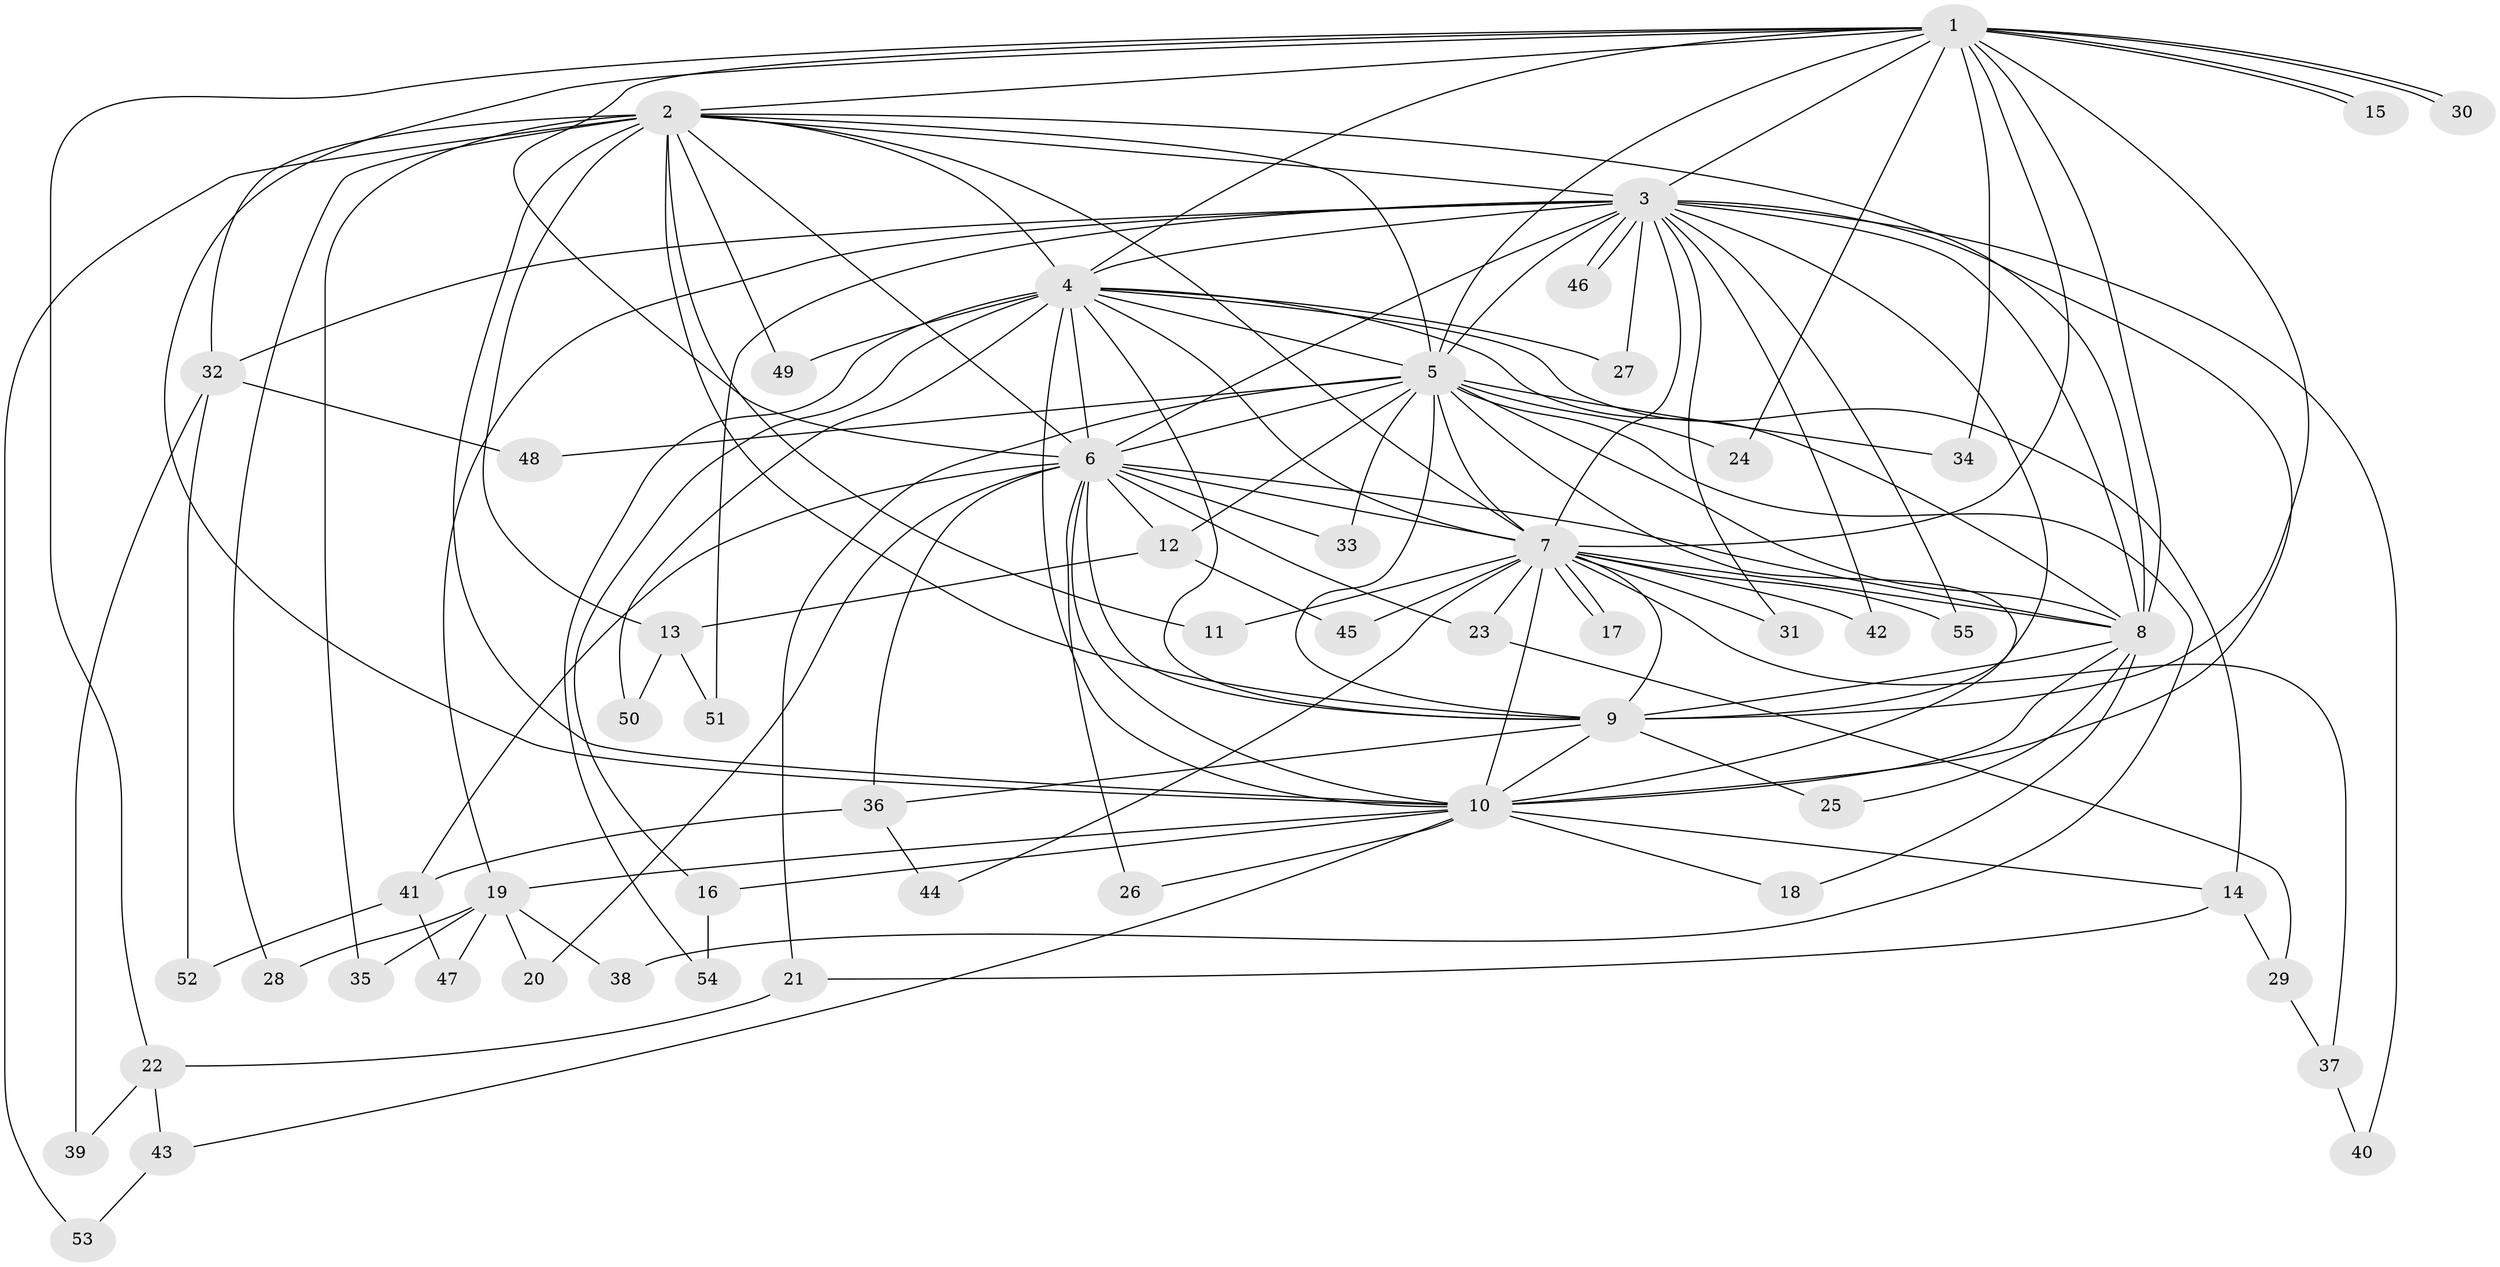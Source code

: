 // Generated by graph-tools (version 1.1) at 2025/25/03/09/25 03:25:50]
// undirected, 55 vertices, 135 edges
graph export_dot {
graph [start="1"]
  node [color=gray90,style=filled];
  1;
  2;
  3;
  4;
  5;
  6;
  7;
  8;
  9;
  10;
  11;
  12;
  13;
  14;
  15;
  16;
  17;
  18;
  19;
  20;
  21;
  22;
  23;
  24;
  25;
  26;
  27;
  28;
  29;
  30;
  31;
  32;
  33;
  34;
  35;
  36;
  37;
  38;
  39;
  40;
  41;
  42;
  43;
  44;
  45;
  46;
  47;
  48;
  49;
  50;
  51;
  52;
  53;
  54;
  55;
  1 -- 2;
  1 -- 3;
  1 -- 4;
  1 -- 5;
  1 -- 6;
  1 -- 7;
  1 -- 8;
  1 -- 9;
  1 -- 10;
  1 -- 15;
  1 -- 15;
  1 -- 22;
  1 -- 24;
  1 -- 30;
  1 -- 30;
  1 -- 34;
  2 -- 3;
  2 -- 4;
  2 -- 5;
  2 -- 6;
  2 -- 7;
  2 -- 8;
  2 -- 9;
  2 -- 10;
  2 -- 11;
  2 -- 13;
  2 -- 28;
  2 -- 32;
  2 -- 35;
  2 -- 49;
  2 -- 53;
  3 -- 4;
  3 -- 5;
  3 -- 6;
  3 -- 7;
  3 -- 8;
  3 -- 9;
  3 -- 10;
  3 -- 19;
  3 -- 27;
  3 -- 31;
  3 -- 32;
  3 -- 40;
  3 -- 42;
  3 -- 46;
  3 -- 46;
  3 -- 51;
  3 -- 55;
  4 -- 5;
  4 -- 6;
  4 -- 7;
  4 -- 8;
  4 -- 9;
  4 -- 10;
  4 -- 14;
  4 -- 16;
  4 -- 27;
  4 -- 49;
  4 -- 50;
  4 -- 54;
  5 -- 6;
  5 -- 7;
  5 -- 8;
  5 -- 9;
  5 -- 10;
  5 -- 12;
  5 -- 21;
  5 -- 24;
  5 -- 33;
  5 -- 34;
  5 -- 38;
  5 -- 48;
  6 -- 7;
  6 -- 8;
  6 -- 9;
  6 -- 10;
  6 -- 12;
  6 -- 20;
  6 -- 23;
  6 -- 26;
  6 -- 33;
  6 -- 36;
  6 -- 41;
  7 -- 8;
  7 -- 9;
  7 -- 10;
  7 -- 11;
  7 -- 17;
  7 -- 17;
  7 -- 23;
  7 -- 31;
  7 -- 37;
  7 -- 42;
  7 -- 44;
  7 -- 45;
  7 -- 55;
  8 -- 9;
  8 -- 10;
  8 -- 18;
  8 -- 25;
  9 -- 10;
  9 -- 25;
  9 -- 36;
  10 -- 14;
  10 -- 16;
  10 -- 18;
  10 -- 19;
  10 -- 26;
  10 -- 43;
  12 -- 13;
  12 -- 45;
  13 -- 50;
  13 -- 51;
  14 -- 21;
  14 -- 29;
  16 -- 54;
  19 -- 20;
  19 -- 28;
  19 -- 35;
  19 -- 38;
  19 -- 47;
  21 -- 22;
  22 -- 39;
  22 -- 43;
  23 -- 29;
  29 -- 37;
  32 -- 39;
  32 -- 48;
  32 -- 52;
  36 -- 41;
  36 -- 44;
  37 -- 40;
  41 -- 47;
  41 -- 52;
  43 -- 53;
}
